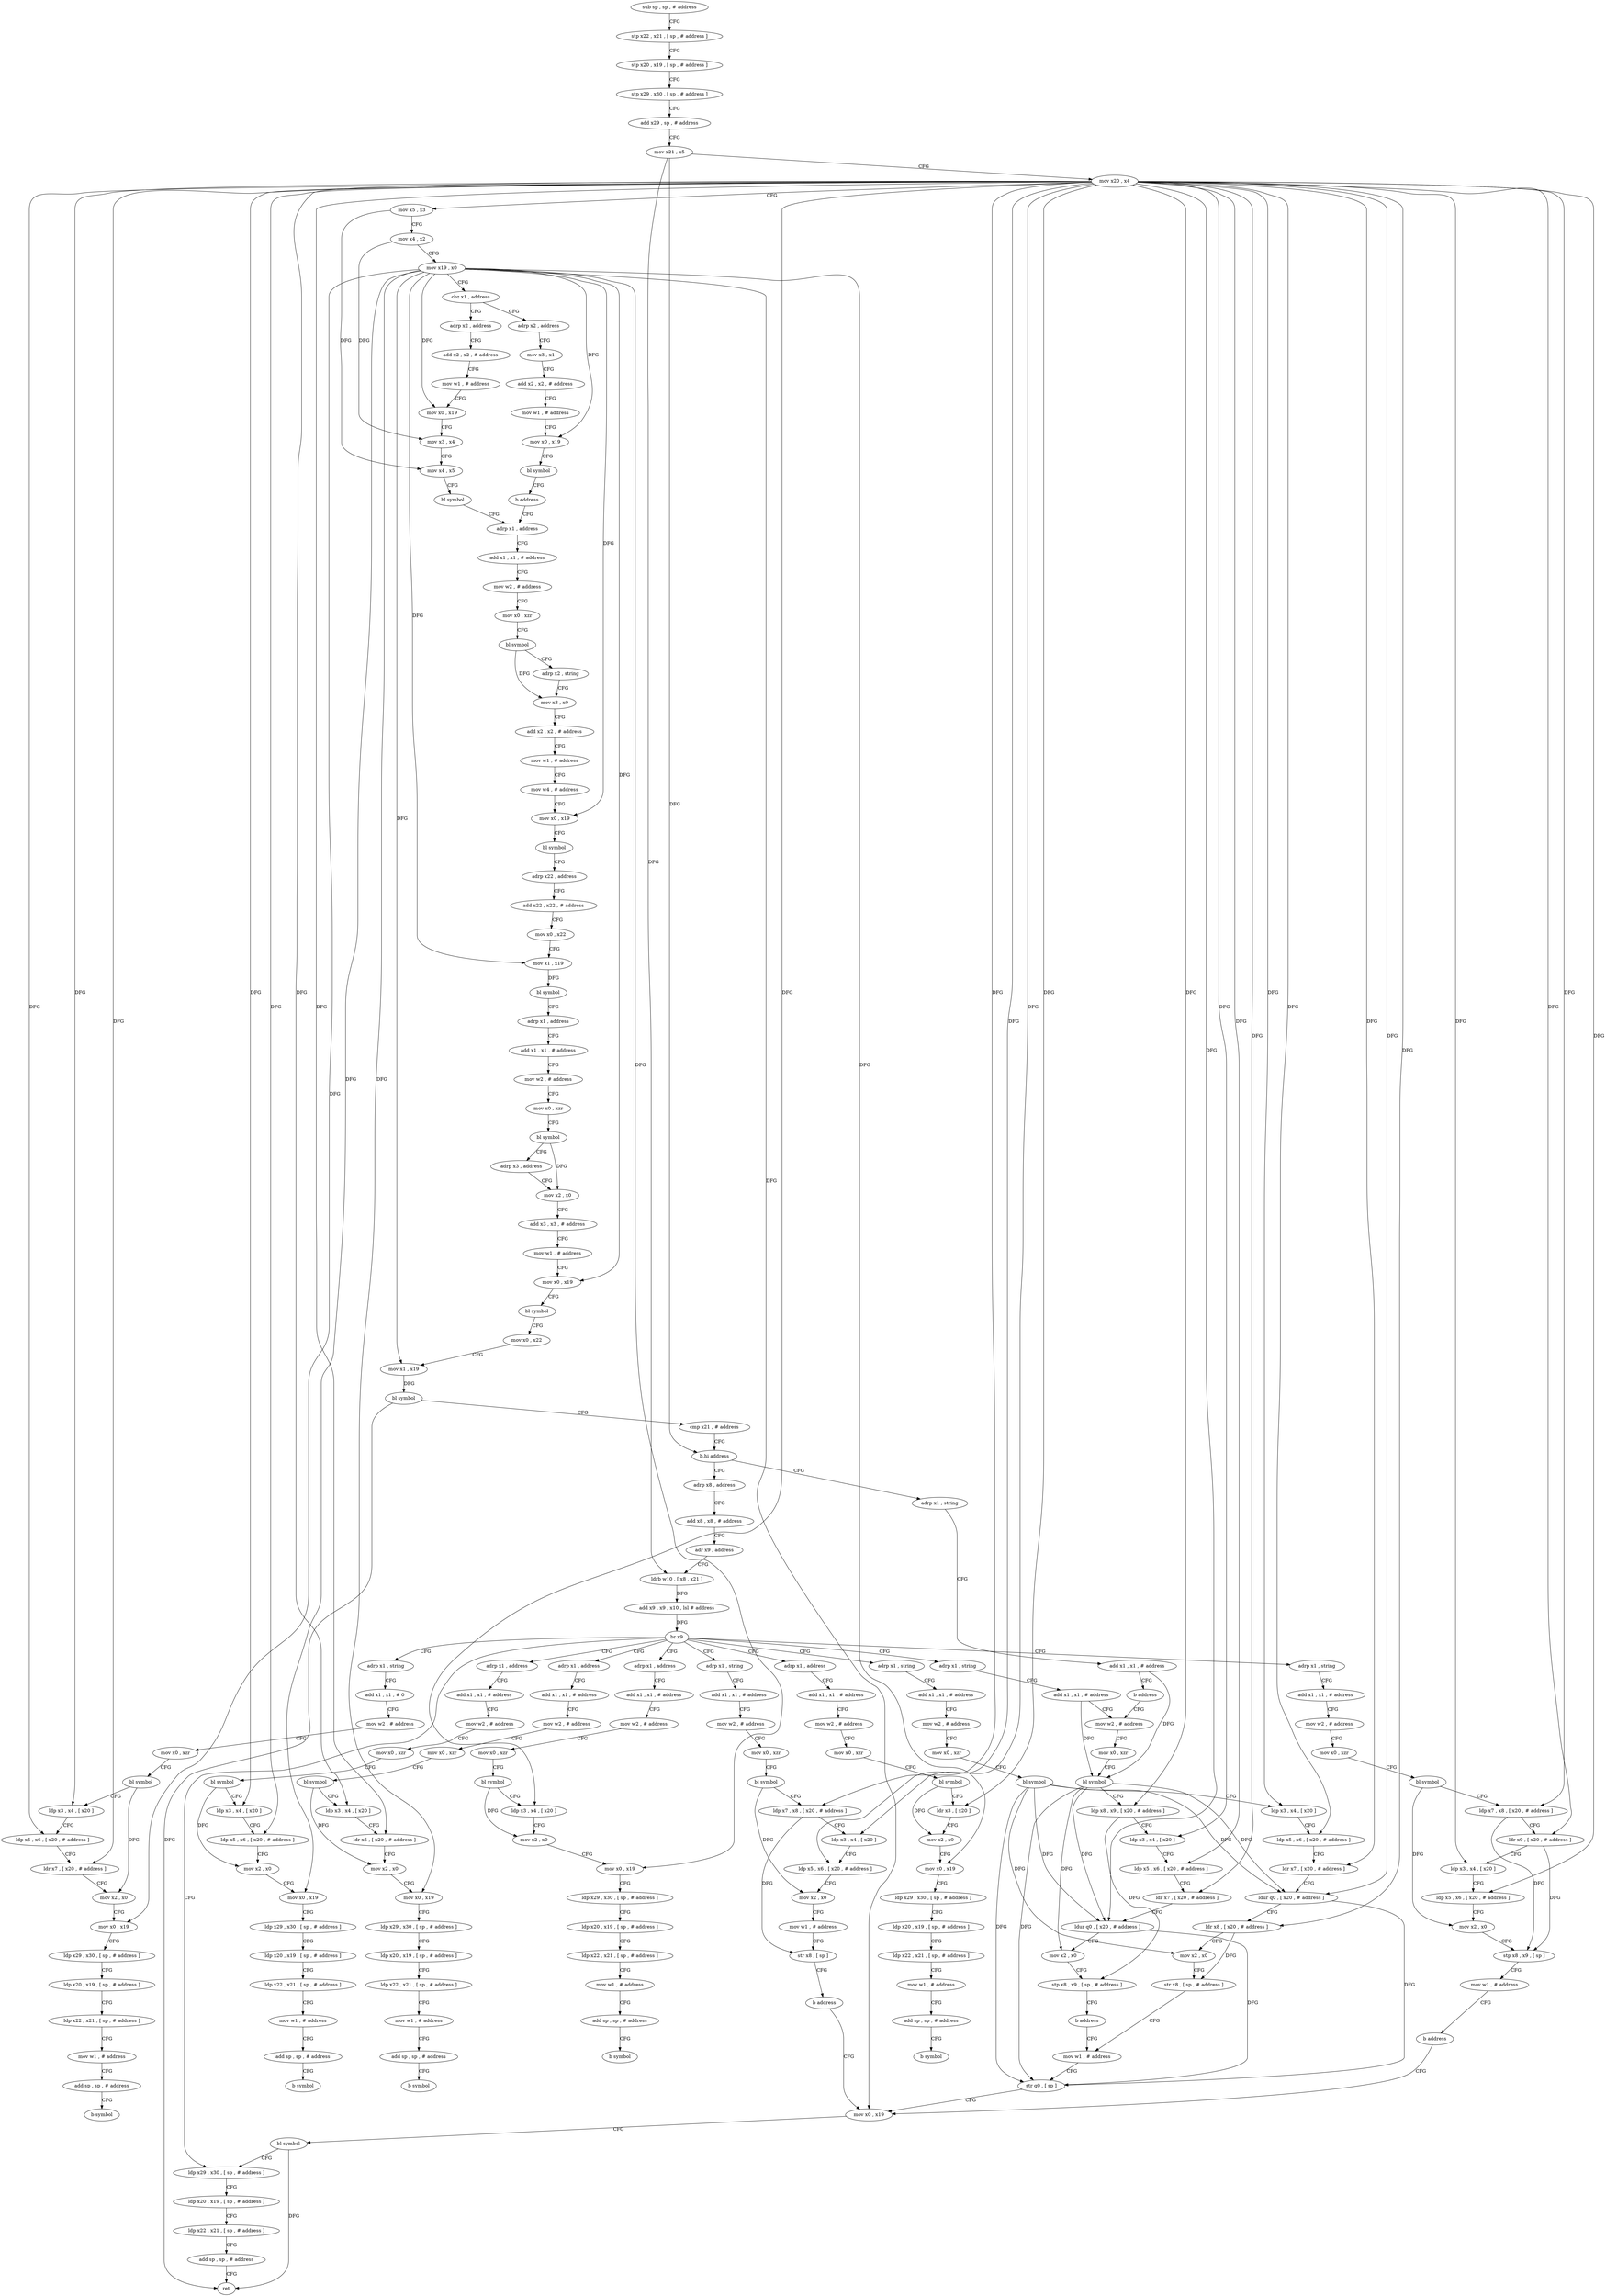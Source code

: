 digraph "func" {
"4217808" [label = "sub sp , sp , # address" ]
"4217812" [label = "stp x22 , x21 , [ sp , # address ]" ]
"4217816" [label = "stp x20 , x19 , [ sp , # address ]" ]
"4217820" [label = "stp x29 , x30 , [ sp , # address ]" ]
"4217824" [label = "add x29 , sp , # address" ]
"4217828" [label = "mov x21 , x5" ]
"4217832" [label = "mov x20 , x4" ]
"4217836" [label = "mov x5 , x3" ]
"4217840" [label = "mov x4 , x2" ]
"4217844" [label = "mov x19 , x0" ]
"4217848" [label = "cbz x1 , address" ]
"4217880" [label = "adrp x2 , address" ]
"4217852" [label = "adrp x2 , address" ]
"4217884" [label = "add x2 , x2 , # address" ]
"4217888" [label = "mov w1 , # address" ]
"4217892" [label = "mov x0 , x19" ]
"4217896" [label = "mov x3 , x4" ]
"4217900" [label = "mov x4 , x5" ]
"4217904" [label = "bl symbol" ]
"4217908" [label = "adrp x1 , address" ]
"4217856" [label = "mov x3 , x1" ]
"4217860" [label = "add x2 , x2 , # address" ]
"4217864" [label = "mov w1 , # address" ]
"4217868" [label = "mov x0 , x19" ]
"4217872" [label = "bl symbol" ]
"4217876" [label = "b address" ]
"4218120" [label = "adrp x1 , string" ]
"4218124" [label = "add x1 , x1 , # address" ]
"4218128" [label = "b address" ]
"4218480" [label = "mov w2 , # address" ]
"4218040" [label = "adrp x8 , address" ]
"4218044" [label = "add x8 , x8 , # address" ]
"4218048" [label = "adr x9 , address" ]
"4218052" [label = "ldrb w10 , [ x8 , x21 ]" ]
"4218056" [label = "add x9 , x9 , x10 , lsl # address" ]
"4218060" [label = "br x9" ]
"4218064" [label = "adrp x1 , address" ]
"4218132" [label = "adrp x1 , address" ]
"4218188" [label = "adrp x1 , address" ]
"4218248" [label = "adrp x1 , address" ]
"4218308" [label = "adrp x1 , string" ]
"4218372" [label = "adrp x1 , string" ]
"4218420" [label = "adrp x1 , string" ]
"4218472" [label = "adrp x1 , string" ]
"4218524" [label = "adrp x1 , string" ]
"4218588" [label = "ldp x29 , x30 , [ sp , # address ]" ]
"4217912" [label = "add x1 , x1 , # address" ]
"4217916" [label = "mov w2 , # address" ]
"4217920" [label = "mov x0 , xzr" ]
"4217924" [label = "bl symbol" ]
"4217928" [label = "adrp x2 , string" ]
"4217932" [label = "mov x3 , x0" ]
"4217936" [label = "add x2 , x2 , # address" ]
"4217940" [label = "mov w1 , # address" ]
"4217944" [label = "mov w4 , # address" ]
"4217948" [label = "mov x0 , x19" ]
"4217952" [label = "bl symbol" ]
"4217956" [label = "adrp x22 , address" ]
"4217960" [label = "add x22 , x22 , # address" ]
"4217964" [label = "mov x0 , x22" ]
"4217968" [label = "mov x1 , x19" ]
"4217972" [label = "bl symbol" ]
"4217976" [label = "adrp x1 , address" ]
"4217980" [label = "add x1 , x1 , # address" ]
"4217984" [label = "mov w2 , # address" ]
"4217988" [label = "mov x0 , xzr" ]
"4217992" [label = "bl symbol" ]
"4217996" [label = "adrp x3 , address" ]
"4218000" [label = "mov x2 , x0" ]
"4218004" [label = "add x3 , x3 , # address" ]
"4218008" [label = "mov w1 , # address" ]
"4218012" [label = "mov x0 , x19" ]
"4218016" [label = "bl symbol" ]
"4218020" [label = "mov x0 , x22" ]
"4218024" [label = "mov x1 , x19" ]
"4218028" [label = "bl symbol" ]
"4218032" [label = "cmp x21 , # address" ]
"4218036" [label = "b.hi address" ]
"4218484" [label = "mov x0 , xzr" ]
"4218488" [label = "bl symbol" ]
"4218492" [label = "ldp x8 , x9 , [ x20 , # address ]" ]
"4218496" [label = "ldp x3 , x4 , [ x20 ]" ]
"4218500" [label = "ldp x5 , x6 , [ x20 , # address ]" ]
"4218504" [label = "ldr x7 , [ x20 , # address ]" ]
"4218508" [label = "ldur q0 , [ x20 , # address ]" ]
"4218512" [label = "mov x2 , x0" ]
"4218516" [label = "stp x8 , x9 , [ sp , # address ]" ]
"4218520" [label = "b address" ]
"4218572" [label = "mov w1 , # address" ]
"4218068" [label = "add x1 , x1 , # address" ]
"4218072" [label = "mov w2 , # address" ]
"4218076" [label = "mov x0 , xzr" ]
"4218080" [label = "bl symbol" ]
"4218084" [label = "ldr x3 , [ x20 ]" ]
"4218088" [label = "mov x2 , x0" ]
"4218092" [label = "mov x0 , x19" ]
"4218096" [label = "ldp x29 , x30 , [ sp , # address ]" ]
"4218100" [label = "ldp x20 , x19 , [ sp , # address ]" ]
"4218104" [label = "ldp x22 , x21 , [ sp , # address ]" ]
"4218108" [label = "mov w1 , # address" ]
"4218112" [label = "add sp , sp , # address" ]
"4218116" [label = "b symbol" ]
"4218136" [label = "add x1 , x1 , # address" ]
"4218140" [label = "mov w2 , # address" ]
"4218144" [label = "mov x0 , xzr" ]
"4218148" [label = "bl symbol" ]
"4218152" [label = "ldp x3 , x4 , [ x20 ]" ]
"4218156" [label = "mov x2 , x0" ]
"4218160" [label = "mov x0 , x19" ]
"4218164" [label = "ldp x29 , x30 , [ sp , # address ]" ]
"4218168" [label = "ldp x20 , x19 , [ sp , # address ]" ]
"4218172" [label = "ldp x22 , x21 , [ sp , # address ]" ]
"4218176" [label = "mov w1 , # address" ]
"4218180" [label = "add sp , sp , # address" ]
"4218184" [label = "b symbol" ]
"4218192" [label = "add x1 , x1 , # address" ]
"4218196" [label = "mov w2 , # address" ]
"4218200" [label = "mov x0 , xzr" ]
"4218204" [label = "bl symbol" ]
"4218208" [label = "ldp x3 , x4 , [ x20 ]" ]
"4218212" [label = "ldr x5 , [ x20 , # address ]" ]
"4218216" [label = "mov x2 , x0" ]
"4218220" [label = "mov x0 , x19" ]
"4218224" [label = "ldp x29 , x30 , [ sp , # address ]" ]
"4218228" [label = "ldp x20 , x19 , [ sp , # address ]" ]
"4218232" [label = "ldp x22 , x21 , [ sp , # address ]" ]
"4218236" [label = "mov w1 , # address" ]
"4218240" [label = "add sp , sp , # address" ]
"4218244" [label = "b symbol" ]
"4218252" [label = "add x1 , x1 , # address" ]
"4218256" [label = "mov w2 , # address" ]
"4218260" [label = "mov x0 , xzr" ]
"4218264" [label = "bl symbol" ]
"4218268" [label = "ldp x3 , x4 , [ x20 ]" ]
"4218272" [label = "ldp x5 , x6 , [ x20 , # address ]" ]
"4218276" [label = "mov x2 , x0" ]
"4218280" [label = "mov x0 , x19" ]
"4218284" [label = "ldp x29 , x30 , [ sp , # address ]" ]
"4218288" [label = "ldp x20 , x19 , [ sp , # address ]" ]
"4218292" [label = "ldp x22 , x21 , [ sp , # address ]" ]
"4218296" [label = "mov w1 , # address" ]
"4218300" [label = "add sp , sp , # address" ]
"4218304" [label = "b symbol" ]
"4218312" [label = "add x1 , x1 , # 0" ]
"4218316" [label = "mov w2 , # address" ]
"4218320" [label = "mov x0 , xzr" ]
"4218324" [label = "bl symbol" ]
"4218328" [label = "ldp x3 , x4 , [ x20 ]" ]
"4218332" [label = "ldp x5 , x6 , [ x20 , # address ]" ]
"4218336" [label = "ldr x7 , [ x20 , # address ]" ]
"4218340" [label = "mov x2 , x0" ]
"4218344" [label = "mov x0 , x19" ]
"4218348" [label = "ldp x29 , x30 , [ sp , # address ]" ]
"4218352" [label = "ldp x20 , x19 , [ sp , # address ]" ]
"4218356" [label = "ldp x22 , x21 , [ sp , # address ]" ]
"4218360" [label = "mov w1 , # address" ]
"4218364" [label = "add sp , sp , # address" ]
"4218368" [label = "b symbol" ]
"4218376" [label = "add x1 , x1 , # address" ]
"4218380" [label = "mov w2 , # address" ]
"4218384" [label = "mov x0 , xzr" ]
"4218388" [label = "bl symbol" ]
"4218392" [label = "ldp x7 , x8 , [ x20 , # address ]" ]
"4218396" [label = "ldp x3 , x4 , [ x20 ]" ]
"4218400" [label = "ldp x5 , x6 , [ x20 , # address ]" ]
"4218404" [label = "mov x2 , x0" ]
"4218408" [label = "mov w1 , # address" ]
"4218412" [label = "str x8 , [ sp ]" ]
"4218416" [label = "b address" ]
"4218580" [label = "mov x0 , x19" ]
"4218424" [label = "add x1 , x1 , # address" ]
"4218428" [label = "mov w2 , # address" ]
"4218432" [label = "mov x0 , xzr" ]
"4218436" [label = "bl symbol" ]
"4218440" [label = "ldp x7 , x8 , [ x20 , # address ]" ]
"4218444" [label = "ldr x9 , [ x20 , # address ]" ]
"4218448" [label = "ldp x3 , x4 , [ x20 ]" ]
"4218452" [label = "ldp x5 , x6 , [ x20 , # address ]" ]
"4218456" [label = "mov x2 , x0" ]
"4218460" [label = "stp x8 , x9 , [ sp ]" ]
"4218464" [label = "mov w1 , # address" ]
"4218468" [label = "b address" ]
"4218476" [label = "add x1 , x1 , # address" ]
"4218528" [label = "add x1 , x1 , # address" ]
"4218532" [label = "mov w2 , # address" ]
"4218536" [label = "mov x0 , xzr" ]
"4218540" [label = "bl symbol" ]
"4218544" [label = "ldp x3 , x4 , [ x20 ]" ]
"4218548" [label = "ldp x5 , x6 , [ x20 , # address ]" ]
"4218552" [label = "ldr x7 , [ x20 , # address ]" ]
"4218556" [label = "ldur q0 , [ x20 , # address ]" ]
"4218560" [label = "ldr x8 , [ x20 , # address ]" ]
"4218564" [label = "mov x2 , x0" ]
"4218568" [label = "str x8 , [ sp , # address ]" ]
"4218592" [label = "ldp x20 , x19 , [ sp , # address ]" ]
"4218596" [label = "ldp x22 , x21 , [ sp , # address ]" ]
"4218600" [label = "add sp , sp , # address" ]
"4218604" [label = "ret" ]
"4218576" [label = "str q0 , [ sp ]" ]
"4218584" [label = "bl symbol" ]
"4217808" -> "4217812" [ label = "CFG" ]
"4217812" -> "4217816" [ label = "CFG" ]
"4217816" -> "4217820" [ label = "CFG" ]
"4217820" -> "4217824" [ label = "CFG" ]
"4217824" -> "4217828" [ label = "CFG" ]
"4217828" -> "4217832" [ label = "CFG" ]
"4217828" -> "4218036" [ label = "DFG" ]
"4217828" -> "4218052" [ label = "DFG" ]
"4217832" -> "4217836" [ label = "CFG" ]
"4217832" -> "4218492" [ label = "DFG" ]
"4217832" -> "4218496" [ label = "DFG" ]
"4217832" -> "4218500" [ label = "DFG" ]
"4217832" -> "4218504" [ label = "DFG" ]
"4217832" -> "4218508" [ label = "DFG" ]
"4217832" -> "4218084" [ label = "DFG" ]
"4217832" -> "4218152" [ label = "DFG" ]
"4217832" -> "4218208" [ label = "DFG" ]
"4217832" -> "4218212" [ label = "DFG" ]
"4217832" -> "4218268" [ label = "DFG" ]
"4217832" -> "4218272" [ label = "DFG" ]
"4217832" -> "4218328" [ label = "DFG" ]
"4217832" -> "4218332" [ label = "DFG" ]
"4217832" -> "4218336" [ label = "DFG" ]
"4217832" -> "4218392" [ label = "DFG" ]
"4217832" -> "4218396" [ label = "DFG" ]
"4217832" -> "4218400" [ label = "DFG" ]
"4217832" -> "4218440" [ label = "DFG" ]
"4217832" -> "4218444" [ label = "DFG" ]
"4217832" -> "4218448" [ label = "DFG" ]
"4217832" -> "4218452" [ label = "DFG" ]
"4217832" -> "4218544" [ label = "DFG" ]
"4217832" -> "4218548" [ label = "DFG" ]
"4217832" -> "4218552" [ label = "DFG" ]
"4217832" -> "4218556" [ label = "DFG" ]
"4217832" -> "4218560" [ label = "DFG" ]
"4217836" -> "4217840" [ label = "CFG" ]
"4217836" -> "4217900" [ label = "DFG" ]
"4217840" -> "4217844" [ label = "CFG" ]
"4217840" -> "4217896" [ label = "DFG" ]
"4217844" -> "4217848" [ label = "CFG" ]
"4217844" -> "4217892" [ label = "DFG" ]
"4217844" -> "4217868" [ label = "DFG" ]
"4217844" -> "4217948" [ label = "DFG" ]
"4217844" -> "4217968" [ label = "DFG" ]
"4217844" -> "4218012" [ label = "DFG" ]
"4217844" -> "4218024" [ label = "DFG" ]
"4217844" -> "4218092" [ label = "DFG" ]
"4217844" -> "4218160" [ label = "DFG" ]
"4217844" -> "4218220" [ label = "DFG" ]
"4217844" -> "4218280" [ label = "DFG" ]
"4217844" -> "4218344" [ label = "DFG" ]
"4217844" -> "4218580" [ label = "DFG" ]
"4217848" -> "4217880" [ label = "CFG" ]
"4217848" -> "4217852" [ label = "CFG" ]
"4217880" -> "4217884" [ label = "CFG" ]
"4217852" -> "4217856" [ label = "CFG" ]
"4217884" -> "4217888" [ label = "CFG" ]
"4217888" -> "4217892" [ label = "CFG" ]
"4217892" -> "4217896" [ label = "CFG" ]
"4217896" -> "4217900" [ label = "CFG" ]
"4217900" -> "4217904" [ label = "CFG" ]
"4217904" -> "4217908" [ label = "CFG" ]
"4217908" -> "4217912" [ label = "CFG" ]
"4217856" -> "4217860" [ label = "CFG" ]
"4217860" -> "4217864" [ label = "CFG" ]
"4217864" -> "4217868" [ label = "CFG" ]
"4217868" -> "4217872" [ label = "CFG" ]
"4217872" -> "4217876" [ label = "CFG" ]
"4217876" -> "4217908" [ label = "CFG" ]
"4218120" -> "4218124" [ label = "CFG" ]
"4218124" -> "4218128" [ label = "CFG" ]
"4218124" -> "4218488" [ label = "DFG" ]
"4218128" -> "4218480" [ label = "CFG" ]
"4218480" -> "4218484" [ label = "CFG" ]
"4218040" -> "4218044" [ label = "CFG" ]
"4218044" -> "4218048" [ label = "CFG" ]
"4218048" -> "4218052" [ label = "CFG" ]
"4218052" -> "4218056" [ label = "DFG" ]
"4218056" -> "4218060" [ label = "DFG" ]
"4218060" -> "4218064" [ label = "CFG" ]
"4218060" -> "4218132" [ label = "CFG" ]
"4218060" -> "4218188" [ label = "CFG" ]
"4218060" -> "4218248" [ label = "CFG" ]
"4218060" -> "4218308" [ label = "CFG" ]
"4218060" -> "4218372" [ label = "CFG" ]
"4218060" -> "4218420" [ label = "CFG" ]
"4218060" -> "4218472" [ label = "CFG" ]
"4218060" -> "4218524" [ label = "CFG" ]
"4218060" -> "4218588" [ label = "CFG" ]
"4218064" -> "4218068" [ label = "CFG" ]
"4218132" -> "4218136" [ label = "CFG" ]
"4218188" -> "4218192" [ label = "CFG" ]
"4218248" -> "4218252" [ label = "CFG" ]
"4218308" -> "4218312" [ label = "CFG" ]
"4218372" -> "4218376" [ label = "CFG" ]
"4218420" -> "4218424" [ label = "CFG" ]
"4218472" -> "4218476" [ label = "CFG" ]
"4218524" -> "4218528" [ label = "CFG" ]
"4218588" -> "4218592" [ label = "CFG" ]
"4217912" -> "4217916" [ label = "CFG" ]
"4217916" -> "4217920" [ label = "CFG" ]
"4217920" -> "4217924" [ label = "CFG" ]
"4217924" -> "4217928" [ label = "CFG" ]
"4217924" -> "4217932" [ label = "DFG" ]
"4217928" -> "4217932" [ label = "CFG" ]
"4217932" -> "4217936" [ label = "CFG" ]
"4217936" -> "4217940" [ label = "CFG" ]
"4217940" -> "4217944" [ label = "CFG" ]
"4217944" -> "4217948" [ label = "CFG" ]
"4217948" -> "4217952" [ label = "CFG" ]
"4217952" -> "4217956" [ label = "CFG" ]
"4217956" -> "4217960" [ label = "CFG" ]
"4217960" -> "4217964" [ label = "CFG" ]
"4217964" -> "4217968" [ label = "CFG" ]
"4217968" -> "4217972" [ label = "DFG" ]
"4217972" -> "4217976" [ label = "CFG" ]
"4217976" -> "4217980" [ label = "CFG" ]
"4217980" -> "4217984" [ label = "CFG" ]
"4217984" -> "4217988" [ label = "CFG" ]
"4217988" -> "4217992" [ label = "CFG" ]
"4217992" -> "4217996" [ label = "CFG" ]
"4217992" -> "4218000" [ label = "DFG" ]
"4217996" -> "4218000" [ label = "CFG" ]
"4218000" -> "4218004" [ label = "CFG" ]
"4218004" -> "4218008" [ label = "CFG" ]
"4218008" -> "4218012" [ label = "CFG" ]
"4218012" -> "4218016" [ label = "CFG" ]
"4218016" -> "4218020" [ label = "CFG" ]
"4218020" -> "4218024" [ label = "CFG" ]
"4218024" -> "4218028" [ label = "DFG" ]
"4218028" -> "4218032" [ label = "CFG" ]
"4218028" -> "4218604" [ label = "DFG" ]
"4218032" -> "4218036" [ label = "CFG" ]
"4218036" -> "4218120" [ label = "CFG" ]
"4218036" -> "4218040" [ label = "CFG" ]
"4218484" -> "4218488" [ label = "CFG" ]
"4218488" -> "4218492" [ label = "CFG" ]
"4218488" -> "4218512" [ label = "DFG" ]
"4218488" -> "4218508" [ label = "DFG" ]
"4218488" -> "4218556" [ label = "DFG" ]
"4218488" -> "4218576" [ label = "DFG" ]
"4218492" -> "4218496" [ label = "CFG" ]
"4218492" -> "4218516" [ label = "DFG" ]
"4218496" -> "4218500" [ label = "CFG" ]
"4218500" -> "4218504" [ label = "CFG" ]
"4218504" -> "4218508" [ label = "CFG" ]
"4218508" -> "4218512" [ label = "CFG" ]
"4218508" -> "4218576" [ label = "DFG" ]
"4218512" -> "4218516" [ label = "CFG" ]
"4218516" -> "4218520" [ label = "CFG" ]
"4218520" -> "4218572" [ label = "CFG" ]
"4218572" -> "4218576" [ label = "CFG" ]
"4218068" -> "4218072" [ label = "CFG" ]
"4218072" -> "4218076" [ label = "CFG" ]
"4218076" -> "4218080" [ label = "CFG" ]
"4218080" -> "4218084" [ label = "CFG" ]
"4218080" -> "4218088" [ label = "DFG" ]
"4218084" -> "4218088" [ label = "CFG" ]
"4218088" -> "4218092" [ label = "CFG" ]
"4218092" -> "4218096" [ label = "CFG" ]
"4218096" -> "4218100" [ label = "CFG" ]
"4218100" -> "4218104" [ label = "CFG" ]
"4218104" -> "4218108" [ label = "CFG" ]
"4218108" -> "4218112" [ label = "CFG" ]
"4218112" -> "4218116" [ label = "CFG" ]
"4218136" -> "4218140" [ label = "CFG" ]
"4218140" -> "4218144" [ label = "CFG" ]
"4218144" -> "4218148" [ label = "CFG" ]
"4218148" -> "4218152" [ label = "CFG" ]
"4218148" -> "4218156" [ label = "DFG" ]
"4218152" -> "4218156" [ label = "CFG" ]
"4218156" -> "4218160" [ label = "CFG" ]
"4218160" -> "4218164" [ label = "CFG" ]
"4218164" -> "4218168" [ label = "CFG" ]
"4218168" -> "4218172" [ label = "CFG" ]
"4218172" -> "4218176" [ label = "CFG" ]
"4218176" -> "4218180" [ label = "CFG" ]
"4218180" -> "4218184" [ label = "CFG" ]
"4218192" -> "4218196" [ label = "CFG" ]
"4218196" -> "4218200" [ label = "CFG" ]
"4218200" -> "4218204" [ label = "CFG" ]
"4218204" -> "4218208" [ label = "CFG" ]
"4218204" -> "4218216" [ label = "DFG" ]
"4218208" -> "4218212" [ label = "CFG" ]
"4218212" -> "4218216" [ label = "CFG" ]
"4218216" -> "4218220" [ label = "CFG" ]
"4218220" -> "4218224" [ label = "CFG" ]
"4218224" -> "4218228" [ label = "CFG" ]
"4218228" -> "4218232" [ label = "CFG" ]
"4218232" -> "4218236" [ label = "CFG" ]
"4218236" -> "4218240" [ label = "CFG" ]
"4218240" -> "4218244" [ label = "CFG" ]
"4218252" -> "4218256" [ label = "CFG" ]
"4218256" -> "4218260" [ label = "CFG" ]
"4218260" -> "4218264" [ label = "CFG" ]
"4218264" -> "4218268" [ label = "CFG" ]
"4218264" -> "4218276" [ label = "DFG" ]
"4218268" -> "4218272" [ label = "CFG" ]
"4218272" -> "4218276" [ label = "CFG" ]
"4218276" -> "4218280" [ label = "CFG" ]
"4218280" -> "4218284" [ label = "CFG" ]
"4218284" -> "4218288" [ label = "CFG" ]
"4218288" -> "4218292" [ label = "CFG" ]
"4218292" -> "4218296" [ label = "CFG" ]
"4218296" -> "4218300" [ label = "CFG" ]
"4218300" -> "4218304" [ label = "CFG" ]
"4218312" -> "4218316" [ label = "CFG" ]
"4218316" -> "4218320" [ label = "CFG" ]
"4218320" -> "4218324" [ label = "CFG" ]
"4218324" -> "4218328" [ label = "CFG" ]
"4218324" -> "4218340" [ label = "DFG" ]
"4218328" -> "4218332" [ label = "CFG" ]
"4218332" -> "4218336" [ label = "CFG" ]
"4218336" -> "4218340" [ label = "CFG" ]
"4218340" -> "4218344" [ label = "CFG" ]
"4218344" -> "4218348" [ label = "CFG" ]
"4218348" -> "4218352" [ label = "CFG" ]
"4218352" -> "4218356" [ label = "CFG" ]
"4218356" -> "4218360" [ label = "CFG" ]
"4218360" -> "4218364" [ label = "CFG" ]
"4218364" -> "4218368" [ label = "CFG" ]
"4218376" -> "4218380" [ label = "CFG" ]
"4218380" -> "4218384" [ label = "CFG" ]
"4218384" -> "4218388" [ label = "CFG" ]
"4218388" -> "4218392" [ label = "CFG" ]
"4218388" -> "4218404" [ label = "DFG" ]
"4218392" -> "4218396" [ label = "CFG" ]
"4218392" -> "4218412" [ label = "DFG" ]
"4218396" -> "4218400" [ label = "CFG" ]
"4218400" -> "4218404" [ label = "CFG" ]
"4218404" -> "4218408" [ label = "CFG" ]
"4218408" -> "4218412" [ label = "CFG" ]
"4218412" -> "4218416" [ label = "CFG" ]
"4218416" -> "4218580" [ label = "CFG" ]
"4218580" -> "4218584" [ label = "CFG" ]
"4218424" -> "4218428" [ label = "CFG" ]
"4218428" -> "4218432" [ label = "CFG" ]
"4218432" -> "4218436" [ label = "CFG" ]
"4218436" -> "4218440" [ label = "CFG" ]
"4218436" -> "4218456" [ label = "DFG" ]
"4218440" -> "4218444" [ label = "CFG" ]
"4218440" -> "4218460" [ label = "DFG" ]
"4218444" -> "4218448" [ label = "CFG" ]
"4218444" -> "4218460" [ label = "DFG" ]
"4218448" -> "4218452" [ label = "CFG" ]
"4218452" -> "4218456" [ label = "CFG" ]
"4218456" -> "4218460" [ label = "CFG" ]
"4218460" -> "4218464" [ label = "CFG" ]
"4218464" -> "4218468" [ label = "CFG" ]
"4218468" -> "4218580" [ label = "CFG" ]
"4218476" -> "4218480" [ label = "CFG" ]
"4218476" -> "4218488" [ label = "DFG" ]
"4218528" -> "4218532" [ label = "CFG" ]
"4218532" -> "4218536" [ label = "CFG" ]
"4218536" -> "4218540" [ label = "CFG" ]
"4218540" -> "4218544" [ label = "CFG" ]
"4218540" -> "4218564" [ label = "DFG" ]
"4218540" -> "4218508" [ label = "DFG" ]
"4218540" -> "4218556" [ label = "DFG" ]
"4218540" -> "4218576" [ label = "DFG" ]
"4218544" -> "4218548" [ label = "CFG" ]
"4218548" -> "4218552" [ label = "CFG" ]
"4218552" -> "4218556" [ label = "CFG" ]
"4218556" -> "4218560" [ label = "CFG" ]
"4218556" -> "4218576" [ label = "DFG" ]
"4218560" -> "4218564" [ label = "CFG" ]
"4218560" -> "4218568" [ label = "DFG" ]
"4218564" -> "4218568" [ label = "CFG" ]
"4218568" -> "4218572" [ label = "CFG" ]
"4218592" -> "4218596" [ label = "CFG" ]
"4218596" -> "4218600" [ label = "CFG" ]
"4218600" -> "4218604" [ label = "CFG" ]
"4218576" -> "4218580" [ label = "CFG" ]
"4218584" -> "4218588" [ label = "CFG" ]
"4218584" -> "4218604" [ label = "DFG" ]
}
